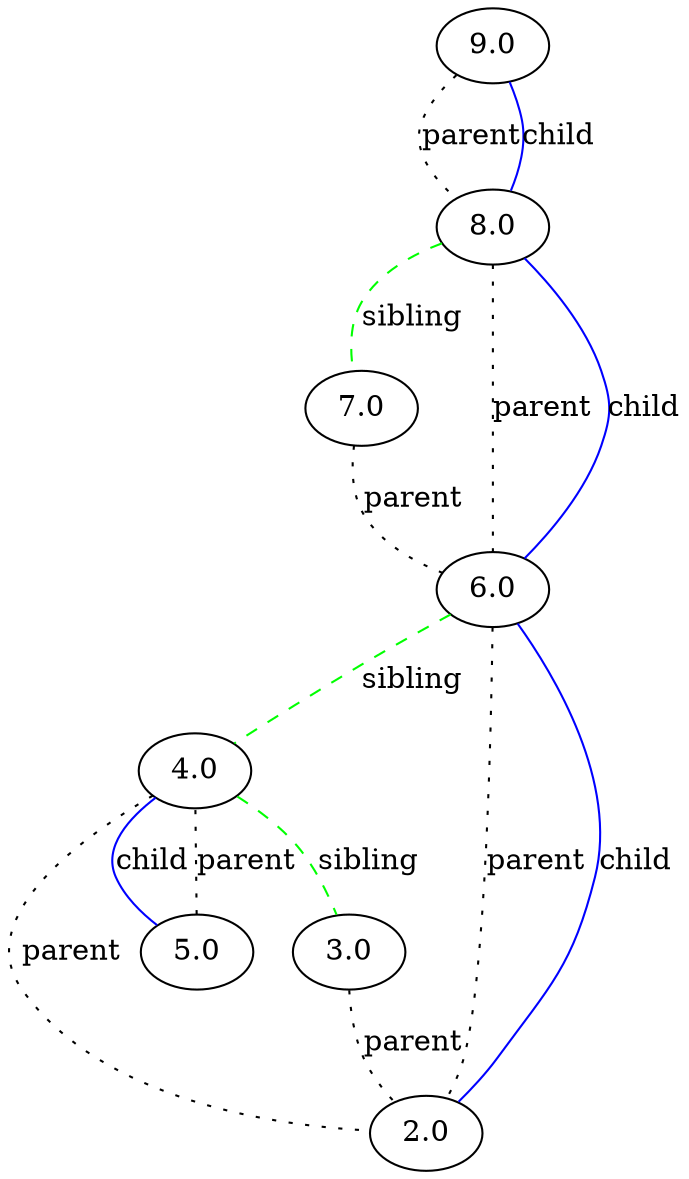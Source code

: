 Graph BinomialHeap {
9.0--8.0 [color=black style=dotted label=parent] ;
8.0--9.0 [color=blue label=child] ;
8.0--7.0 [color=green style=dashed label=sibling] ;
8.0--6.0 [color=black style=dotted label=parent] ;
7.0--6.0 [color=black style=dotted label=parent] ;
6.0--8.0 [color=blue label=child] ;
6.0--4.0 [color=green style=dashed label=sibling] ;
6.0--2.0 [color=black style=dotted label=parent] ;
5.0--4.0 [color=black style=dotted label=parent] ;
4.0--5.0 [color=blue label=child] ;
4.0--3.0 [color=green style=dashed label=sibling] ;
4.0--2.0 [color=black style=dotted label=parent] ;
3.0--2.0 [color=black style=dotted label=parent] ;
2.0--6.0 [color=blue label=child] ;
}
